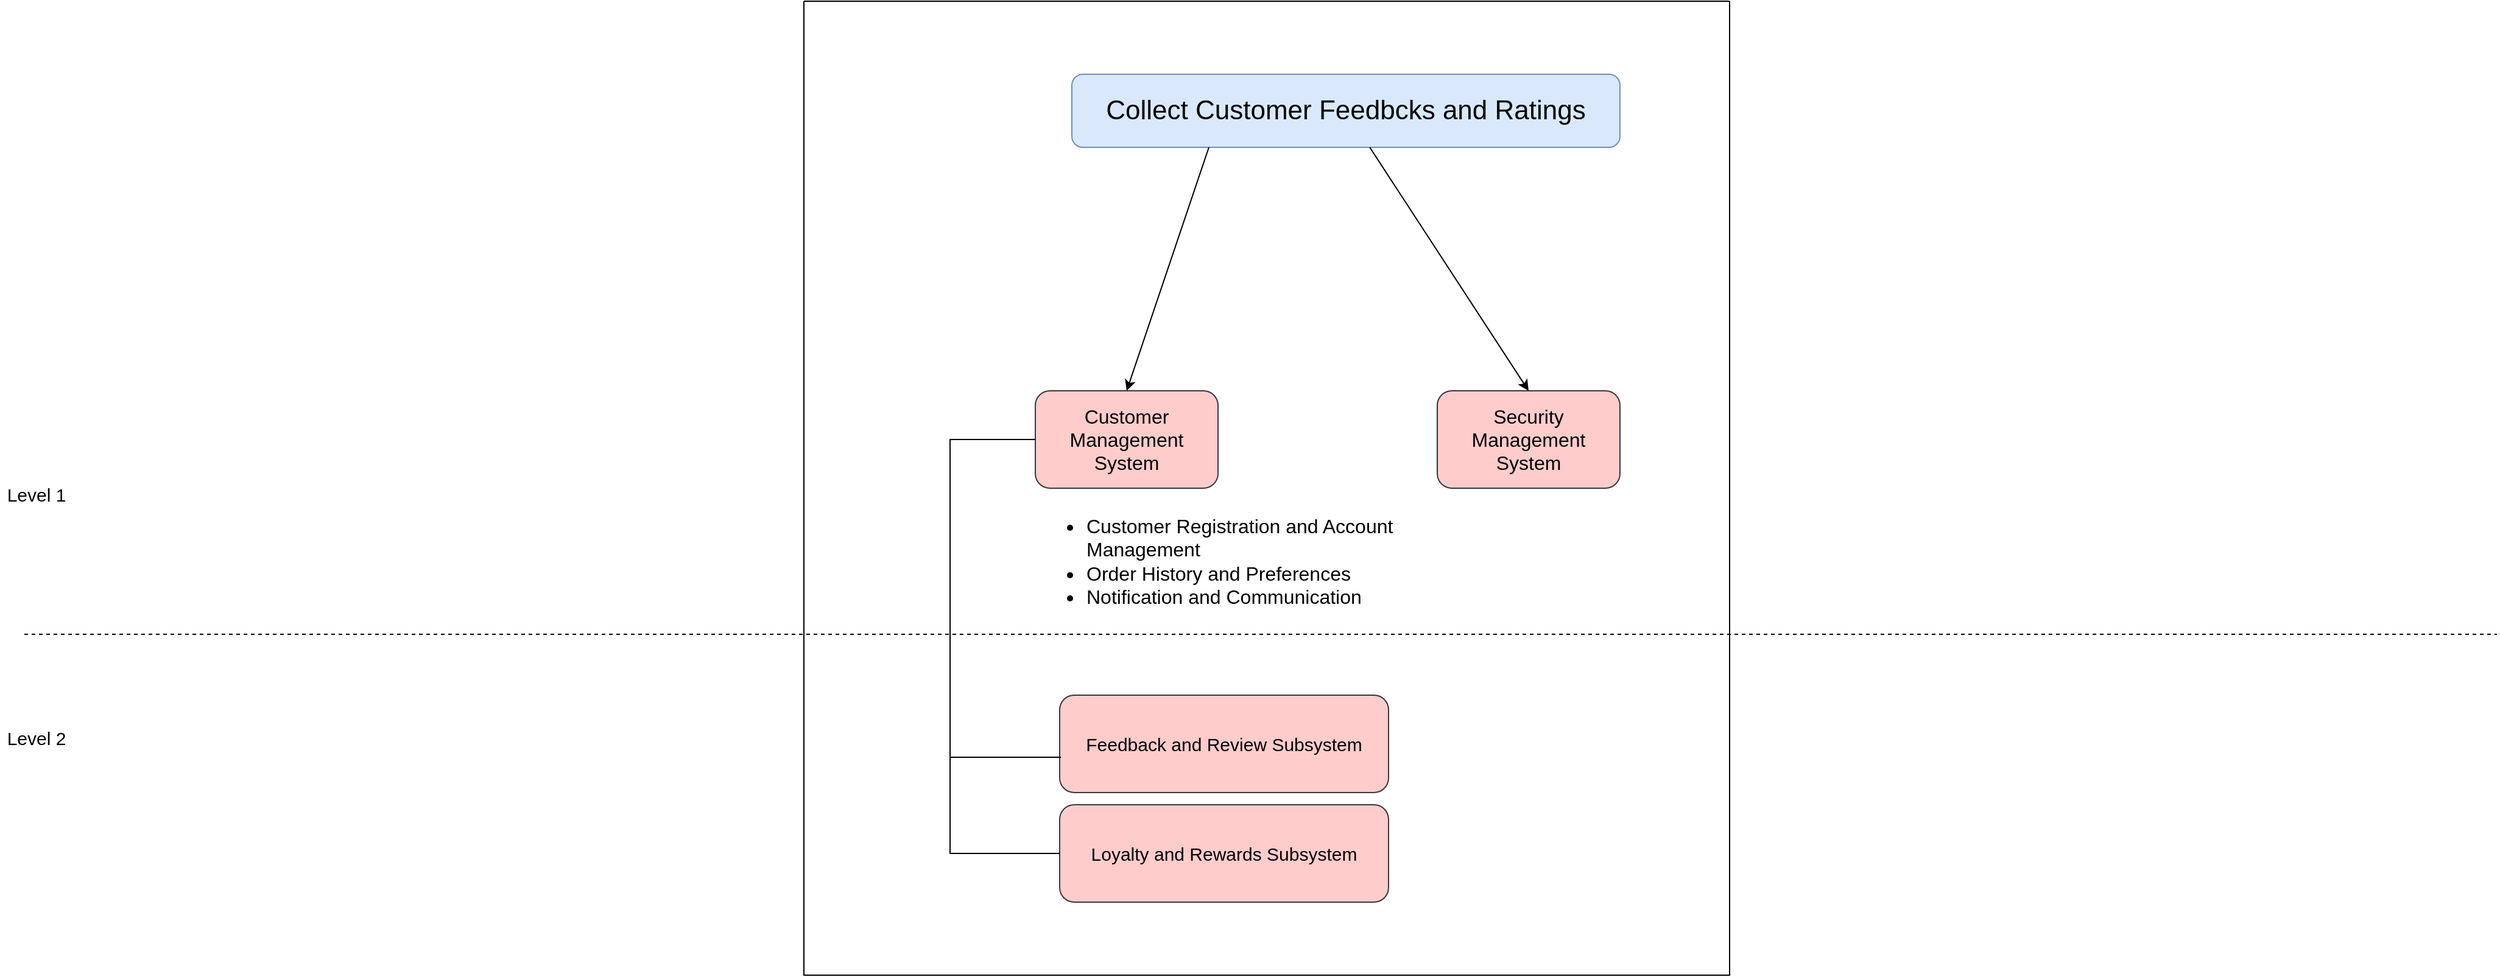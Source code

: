 <mxfile version="21.6.8" type="device">
  <diagram name="Page-1" id="rDuffoHCRu6dvSiiGFJ7">
    <mxGraphModel dx="1810" dy="1684" grid="1" gridSize="10" guides="1" tooltips="1" connect="1" arrows="1" fold="1" page="1" pageScale="1" pageWidth="850" pageHeight="1100" math="0" shadow="0">
      <root>
        <mxCell id="0" />
        <mxCell id="1" parent="0" />
        <mxCell id="DpTQPlYq8bwajsbChGF8-1" value="&lt;font style=&quot;font-size: 16px;&quot;&gt;Customer Management System&lt;/font&gt;" style="rounded=1;whiteSpace=wrap;html=1;fillColor=#ffcccc;strokeColor=#36393d;" parent="1" vertex="1">
          <mxGeometry x="350" y="200" width="150" height="80" as="geometry" />
        </mxCell>
        <mxCell id="DpTQPlYq8bwajsbChGF8-4" value="&lt;font style=&quot;font-size: 16px;&quot;&gt;Security Management System&lt;/font&gt;" style="rounded=1;whiteSpace=wrap;html=1;fillColor=#ffcccc;strokeColor=#36393d;" parent="1" vertex="1">
          <mxGeometry x="680" y="200" width="150" height="80" as="geometry" />
        </mxCell>
        <mxCell id="DpTQPlYq8bwajsbChGF8-6" value="&lt;ul style=&quot;font-size: 16px;&quot;&gt;&lt;li&gt;Customer Registration and Account Management&lt;/li&gt;&lt;li&gt;Order History and Preferences&lt;/li&gt;&lt;li&gt;Notification and Communication&lt;/li&gt;&lt;/ul&gt;" style="text;html=1;strokeColor=none;fillColor=none;align=left;verticalAlign=middle;whiteSpace=wrap;rounded=0;" parent="1" vertex="1">
          <mxGeometry x="350" y="280" width="380" height="120" as="geometry" />
        </mxCell>
        <mxCell id="DpTQPlYq8bwajsbChGF8-9" value="&lt;font style=&quot;font-size: 22px;&quot;&gt;Collect Customer Feedbcks and Ratings&lt;/font&gt;" style="rounded=1;whiteSpace=wrap;html=1;fillColor=#dae8fc;strokeColor=#6c8ebf;" parent="1" vertex="1">
          <mxGeometry x="380" y="-60" width="450" height="60" as="geometry" />
        </mxCell>
        <mxCell id="DpTQPlYq8bwajsbChGF8-10" value="" style="endArrow=none;dashed=1;html=1;rounded=0;" parent="1" edge="1">
          <mxGeometry width="50" height="50" relative="1" as="geometry">
            <mxPoint x="-480" y="400" as="sourcePoint" />
            <mxPoint x="1550" y="400" as="targetPoint" />
          </mxGeometry>
        </mxCell>
        <mxCell id="DpTQPlYq8bwajsbChGF8-11" value="&lt;font style=&quot;font-size: 15px;&quot;&gt;Feedback and Review Subsystem&lt;/font&gt;" style="rounded=1;whiteSpace=wrap;html=1;fillColor=#ffcccc;strokeColor=#36393d;align=center;" parent="1" vertex="1">
          <mxGeometry x="370" y="450" width="270" height="80" as="geometry" />
        </mxCell>
        <mxCell id="DpTQPlYq8bwajsbChGF8-12" value="&lt;font style=&quot;font-size: 15px;&quot;&gt;Loyalty and Rewards Subsystem&lt;/font&gt;" style="rounded=1;whiteSpace=wrap;html=1;fillColor=#ffcccc;strokeColor=#36393d;" parent="1" vertex="1">
          <mxGeometry x="370" y="540" width="270" height="80" as="geometry" />
        </mxCell>
        <mxCell id="DpTQPlYq8bwajsbChGF8-13" value="" style="endArrow=none;html=1;rounded=0;entryX=0;entryY=0.5;entryDx=0;entryDy=0;exitX=0.004;exitY=0.638;exitDx=0;exitDy=0;exitPerimeter=0;" parent="1" source="DpTQPlYq8bwajsbChGF8-11" target="DpTQPlYq8bwajsbChGF8-1" edge="1">
          <mxGeometry width="50" height="50" relative="1" as="geometry">
            <mxPoint x="-430" y="430" as="sourcePoint" />
            <mxPoint x="-380" y="380" as="targetPoint" />
            <Array as="points">
              <mxPoint x="280" y="501" />
              <mxPoint x="280" y="450" />
              <mxPoint x="280" y="240" />
            </Array>
          </mxGeometry>
        </mxCell>
        <mxCell id="DpTQPlYq8bwajsbChGF8-14" value="" style="endArrow=none;html=1;rounded=0;exitX=0;exitY=0.5;exitDx=0;exitDy=0;" parent="1" source="DpTQPlYq8bwajsbChGF8-12" edge="1">
          <mxGeometry width="50" height="50" relative="1" as="geometry">
            <mxPoint x="-430" y="640" as="sourcePoint" />
            <mxPoint x="280" y="500" as="targetPoint" />
            <Array as="points">
              <mxPoint x="280" y="580" />
              <mxPoint x="280" y="540" />
            </Array>
          </mxGeometry>
        </mxCell>
        <mxCell id="DpTQPlYq8bwajsbChGF8-27" value="" style="endArrow=classic;html=1;rounded=0;entryX=0.5;entryY=0;entryDx=0;entryDy=0;" parent="1" source="DpTQPlYq8bwajsbChGF8-9" target="DpTQPlYq8bwajsbChGF8-4" edge="1">
          <mxGeometry width="50" height="50" relative="1" as="geometry">
            <mxPoint x="650" y="310" as="sourcePoint" />
            <mxPoint x="700" y="260" as="targetPoint" />
          </mxGeometry>
        </mxCell>
        <mxCell id="DpTQPlYq8bwajsbChGF8-31" value="" style="endArrow=classic;html=1;rounded=0;exitX=0.25;exitY=1;exitDx=0;exitDy=0;entryX=0.5;entryY=0;entryDx=0;entryDy=0;" parent="1" source="DpTQPlYq8bwajsbChGF8-9" target="DpTQPlYq8bwajsbChGF8-1" edge="1">
          <mxGeometry width="50" height="50" relative="1" as="geometry">
            <mxPoint x="150" y="300" as="sourcePoint" />
            <mxPoint x="200" y="250" as="targetPoint" />
          </mxGeometry>
        </mxCell>
        <mxCell id="DpTQPlYq8bwajsbChGF8-32" value="&lt;font style=&quot;font-size: 15px;&quot;&gt;Level 1&lt;/font&gt;" style="text;html=1;strokeColor=none;fillColor=none;align=center;verticalAlign=middle;whiteSpace=wrap;rounded=0;" parent="1" vertex="1">
          <mxGeometry x="-500" y="270" width="60" height="30" as="geometry" />
        </mxCell>
        <mxCell id="DpTQPlYq8bwajsbChGF8-33" value="&lt;font style=&quot;font-size: 15px;&quot;&gt;Level 2&lt;/font&gt;" style="text;html=1;strokeColor=none;fillColor=none;align=center;verticalAlign=middle;whiteSpace=wrap;rounded=0;" parent="1" vertex="1">
          <mxGeometry x="-500" y="470" width="60" height="30" as="geometry" />
        </mxCell>
        <mxCell id="DpTQPlYq8bwajsbChGF8-36" value="" style="swimlane;startSize=0;" parent="1" vertex="1">
          <mxGeometry x="160" y="-120" width="760" height="800" as="geometry" />
        </mxCell>
      </root>
    </mxGraphModel>
  </diagram>
</mxfile>
